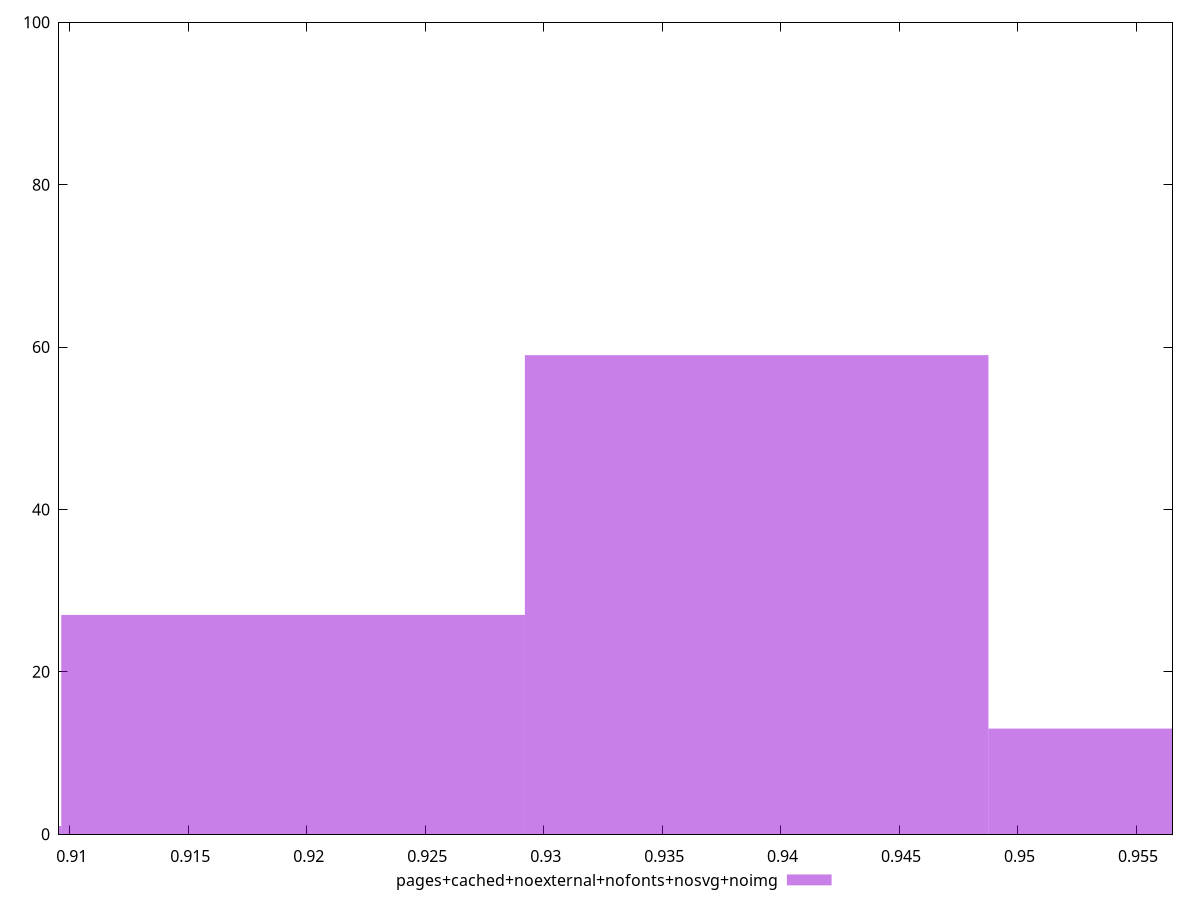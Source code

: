 reset

$pagesCachedNoexternalNofontsNosvgNoimg <<EOF
0.9389887909317045 59
0.9194265244539606 27
0.9585510574094483 13
0.8998642579762167 1
EOF

set key outside below
set boxwidth 0.019562266477743843
set xrange [0.909549516258911:0.9565363384250842]
set yrange [0:100]
set trange [0:100]
set style fill transparent solid 0.5 noborder
set terminal svg size 640, 490 enhanced background rgb 'white'
set output "report_00007_2020-12-11T15:55:29.892Z/meta/score/comparison/histogram/10_vs_11.svg"

plot $pagesCachedNoexternalNofontsNosvgNoimg title "pages+cached+noexternal+nofonts+nosvg+noimg" with boxes

reset
